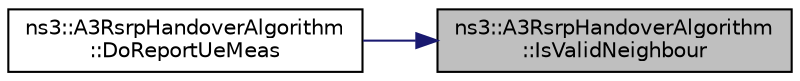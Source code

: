 digraph "ns3::A3RsrpHandoverAlgorithm::IsValidNeighbour"
{
 // LATEX_PDF_SIZE
  edge [fontname="Helvetica",fontsize="10",labelfontname="Helvetica",labelfontsize="10"];
  node [fontname="Helvetica",fontsize="10",shape=record];
  rankdir="RL";
  Node1 [label="ns3::A3RsrpHandoverAlgorithm\l::IsValidNeighbour",height=0.2,width=0.4,color="black", fillcolor="grey75", style="filled", fontcolor="black",tooltip="Determines if a neighbour cell is a valid destination for handover."];
  Node1 -> Node2 [dir="back",color="midnightblue",fontsize="10",style="solid",fontname="Helvetica"];
  Node2 [label="ns3::A3RsrpHandoverAlgorithm\l::DoReportUeMeas",height=0.2,width=0.4,color="black", fillcolor="white", style="filled",URL="$classns3_1_1_a3_rsrp_handover_algorithm.html#a985a69ab65c89a4c999af84fcfb7e391",tooltip="Implementation of LteHandoverManagementSapProvider::ReportUeMeas."];
}
